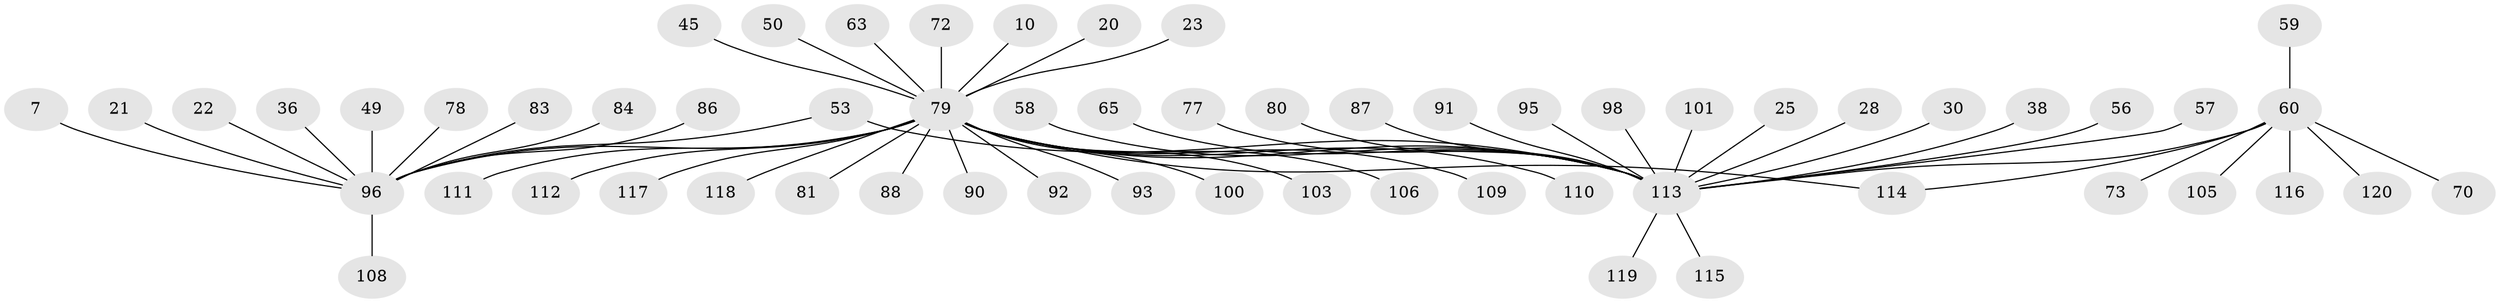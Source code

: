 // original degree distribution, {9: 0.008333333333333333, 7: 0.025, 19: 0.008333333333333333, 12: 0.008333333333333333, 5: 0.016666666666666666, 1: 0.5916666666666667, 10: 0.008333333333333333, 8: 0.008333333333333333, 4: 0.016666666666666666, 3: 0.08333333333333333, 6: 0.025, 2: 0.2}
// Generated by graph-tools (version 1.1) at 2025/47/03/09/25 04:47:06]
// undirected, 60 vertices, 61 edges
graph export_dot {
graph [start="1"]
  node [color=gray90,style=filled];
  7;
  10;
  20;
  21;
  22;
  23;
  25;
  28;
  30;
  36;
  38;
  45;
  49 [super="+43"];
  50;
  53 [super="+46"];
  56;
  57;
  58;
  59 [super="+32"];
  60 [super="+19"];
  63;
  65 [super="+62"];
  70;
  72;
  73;
  77;
  78;
  79 [super="+3+15+64+75"];
  80 [super="+76"];
  81;
  83;
  84 [super="+66"];
  86;
  87;
  88;
  90;
  91 [super="+26"];
  92;
  93 [super="+82"];
  95;
  96 [super="+6+41+16"];
  98;
  100;
  101;
  103 [super="+89"];
  105;
  106;
  108;
  109;
  110;
  111 [super="+33"];
  112 [super="+104"];
  113 [super="+37+55+107"];
  114 [super="+97+102"];
  115;
  116;
  117;
  118 [super="+71"];
  119 [super="+99"];
  120;
  7 -- 96;
  10 -- 79;
  20 -- 79;
  21 -- 96;
  22 -- 96;
  23 -- 79;
  25 -- 113;
  28 -- 113 [weight=2];
  30 -- 113;
  36 -- 96;
  38 -- 113;
  45 -- 79;
  49 -- 96;
  50 -- 79;
  53 -- 96;
  53 -- 113;
  56 -- 113;
  57 -- 113;
  58 -- 113;
  59 -- 60;
  60 -- 70;
  60 -- 105;
  60 -- 120;
  60 -- 116;
  60 -- 73;
  60 -- 113 [weight=3];
  60 -- 114;
  63 -- 79;
  65 -- 113;
  72 -- 79;
  77 -- 113;
  78 -- 96;
  79 -- 88;
  79 -- 90;
  79 -- 92;
  79 -- 106;
  79 -- 109;
  79 -- 110;
  79 -- 117;
  79 -- 113 [weight=5];
  79 -- 96 [weight=3];
  79 -- 81;
  79 -- 100;
  79 -- 111 [weight=2];
  79 -- 118;
  79 -- 93;
  79 -- 103;
  79 -- 114;
  79 -- 112;
  80 -- 113;
  83 -- 96;
  84 -- 96;
  86 -- 96;
  87 -- 113;
  91 -- 113;
  95 -- 113;
  96 -- 108;
  98 -- 113;
  101 -- 113;
  113 -- 115;
  113 -- 119;
}
